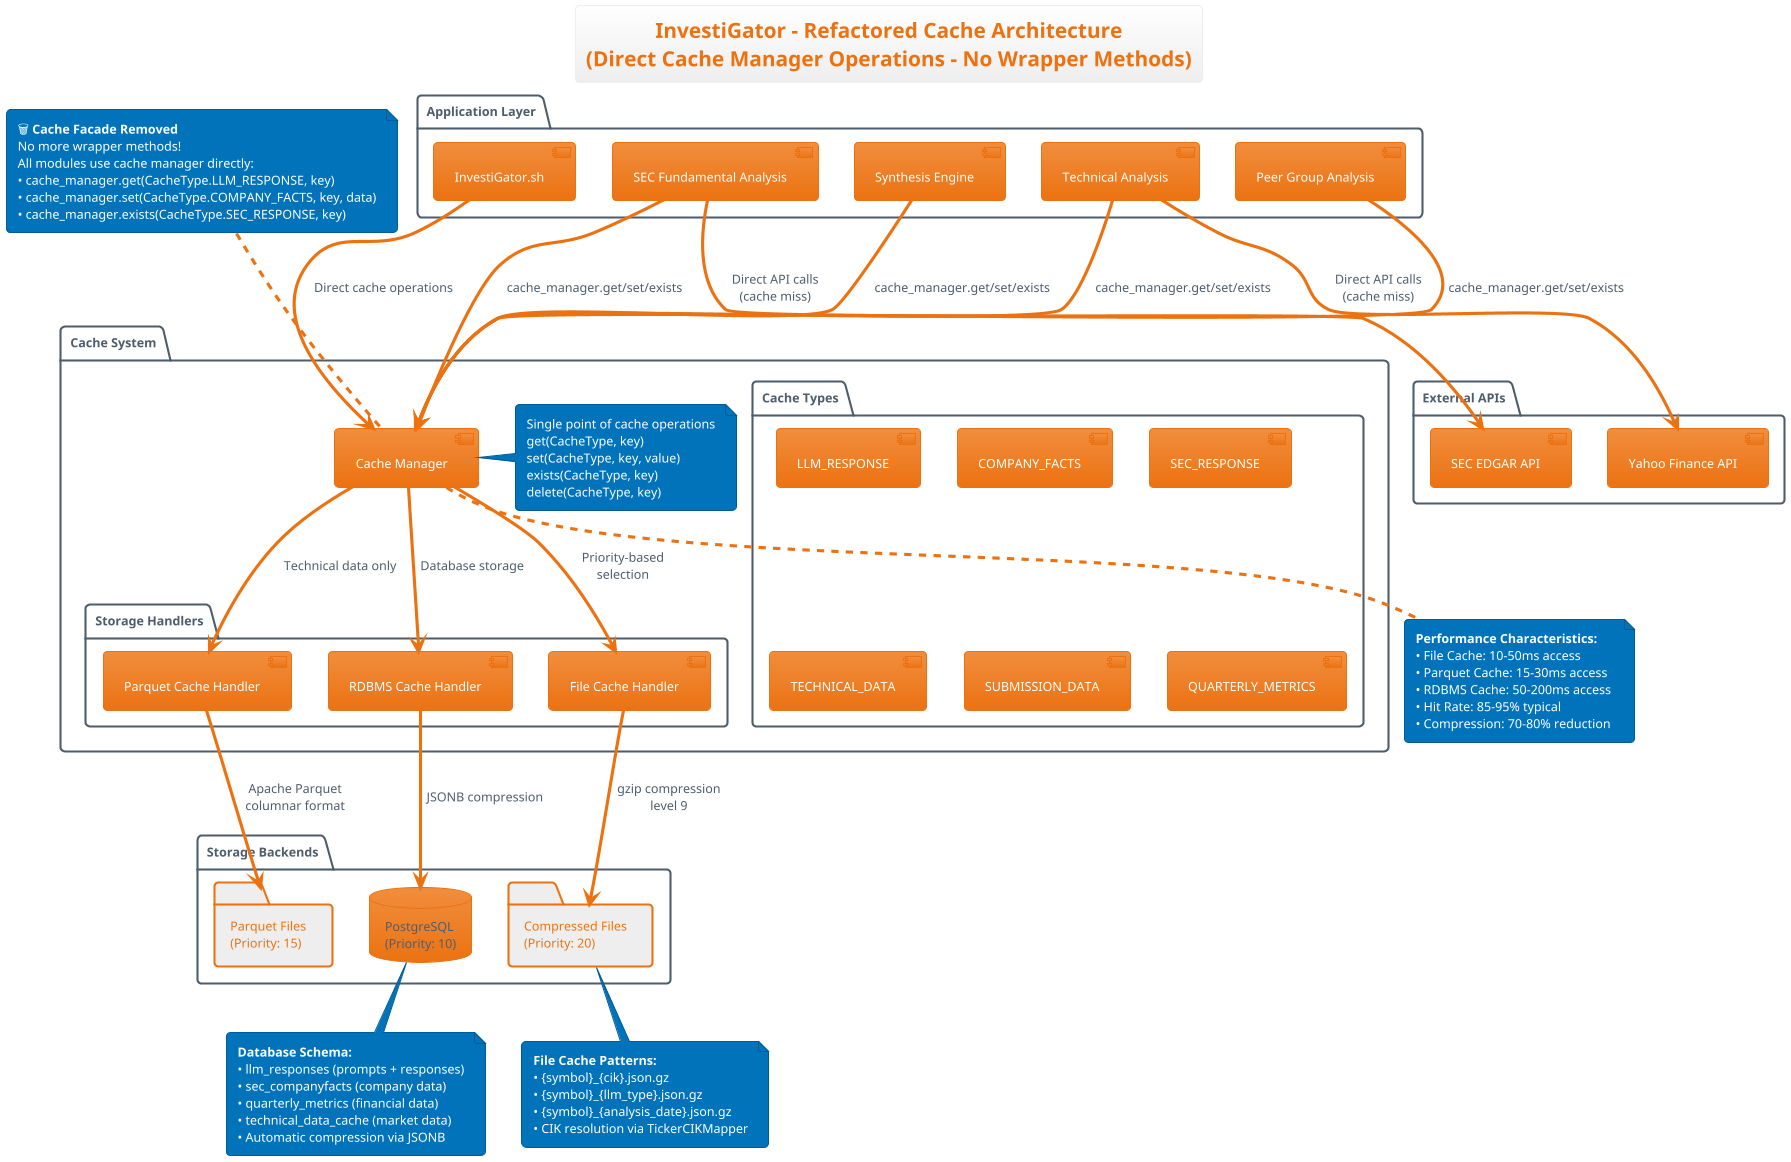 @startuml refactored-cache-architecture
!theme aws-orange

title InvestiGator - Refactored Cache Architecture\n(Direct Cache Manager Operations - No Wrapper Methods)

package "Application Layer" {
  [InvestiGator.sh] as shell
  [SEC Fundamental Analysis] as sec
  [Technical Analysis] as tech
  [Synthesis Engine] as synth
  [Peer Group Analysis] as peer
}

package "Cache System" {
  [Cache Manager] as manager
  note right of manager : Single point of cache operations\nget(CacheType, key)\nset(CacheType, key, value)\nexists(CacheType, key)\ndelete(CacheType, key)
  
  package "Storage Handlers" {
    [File Cache Handler] as file
    [Parquet Cache Handler] as parquet
    [RDBMS Cache Handler] as rdbms
  }
  
  package "Cache Types" {
    [LLM_RESPONSE] as llm_type
    [COMPANY_FACTS] as facts_type
    [SEC_RESPONSE] as sec_type
    [TECHNICAL_DATA] as tech_type
    [SUBMISSION_DATA] as sub_type
    [QUARTERLY_METRICS] as metrics_type
  }
}

package "Storage Backends" {
  database "PostgreSQL\n(Priority: 10)" as postgres
  folder "Compressed Files\n(Priority: 20)" as disk
  folder "Parquet Files\n(Priority: 15)" as parquet_files
}

package "External APIs" {
  [SEC EDGAR API] as sec_api
  [Yahoo Finance API] as yahoo_api
}

' Application connections - Direct to Cache Manager
shell --> manager : Direct cache operations
sec --> manager : cache_manager.get/set/exists
tech --> manager : cache_manager.get/set/exists
synth --> manager : cache_manager.get/set/exists
peer --> manager : cache_manager.get/set/exists

' Cache Manager to Handlers
manager --> file : Priority-based\nselection
manager --> parquet : Technical data only
manager --> rdbms : Database storage

' Handlers to Storage
file --> disk : gzip compression\nlevel 9
parquet --> parquet_files : Apache Parquet\ncolumnar format
rdbms --> postgres : JSONB compression

' External API connections
sec --> sec_api : Direct API calls\n(cache miss)
tech --> yahoo_api : Direct API calls\n(cache miss)

' Cache flow annotations
note bottom of manager
**Performance Characteristics:**
• File Cache: 10-50ms access
• Parquet Cache: 15-30ms access  
• RDBMS Cache: 50-200ms access
• Hit Rate: 85-95% typical
• Compression: 70-80% reduction
end note

note bottom of disk
**File Cache Patterns:**
• {symbol}_{cik}.json.gz
• {symbol}_{llm_type}.json.gz
• {symbol}_{analysis_date}.json.gz
• CIK resolution via TickerCIKMapper
end note

note bottom of postgres
**Database Schema:**
• llm_responses (prompts + responses)
• sec_companyfacts (company data)
• quarterly_metrics (financial data)
• technical_data_cache (market data)
• Automatic compression via JSONB
end note

' Removed cache facade note
note top of manager
🗑️ **Cache Facade Removed**
No more wrapper methods!
All modules use cache manager directly:
• cache_manager.get(CacheType.LLM_RESPONSE, key)
• cache_manager.set(CacheType.COMPANY_FACTS, key, data)
• cache_manager.exists(CacheType.SEC_RESPONSE, key)
end note

@enduml